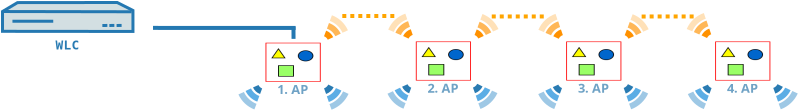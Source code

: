 <?xml version="1.0" encoding="UTF-8"?>
<dia:diagram xmlns:dia="http://www.lysator.liu.se/~alla/dia/">
  <dia:layer name="Hintergrund" visible="true" active="true">
    <dia:group>
      <dia:object type="Standard - Text" version="1" id="O0">
        <dia:attribute name="obj_pos">
          <dia:point val="-0.301,16.168"/>
        </dia:attribute>
        <dia:attribute name="obj_bb">
          <dia:rectangle val="-0.301,15.573;0.854,16.318"/>
        </dia:attribute>
        <dia:attribute name="text">
          <dia:composite type="text">
            <dia:attribute name="string">
              <dia:string>#WLC#</dia:string>
            </dia:attribute>
            <dia:attribute name="font">
              <dia:font family="monospace" style="80" name="Courier-Bold"/>
            </dia:attribute>
            <dia:attribute name="height">
              <dia:real val="0.8"/>
            </dia:attribute>
            <dia:attribute name="pos">
              <dia:point val="-0.301,16.168"/>
            </dia:attribute>
            <dia:attribute name="color">
              <dia:color val="#297bb2"/>
            </dia:attribute>
            <dia:attribute name="alignment">
              <dia:enum val="0"/>
            </dia:attribute>
          </dia:composite>
        </dia:attribute>
        <dia:attribute name="valign">
          <dia:enum val="3"/>
        </dia:attribute>
      </dia:object>
      <dia:group>
        <dia:object type="Standard - Polygon" version="0" id="O1">
          <dia:attribute name="obj_pos">
            <dia:point val="-2.2,13.823"/>
          </dia:attribute>
          <dia:attribute name="obj_bb">
            <dia:rectangle val="-3.026,13.743;3.647,15.34"/>
          </dia:attribute>
          <dia:attribute name="poly_points">
            <dia:point val="-2.2,13.823"/>
            <dia:point val="2.784,13.818"/>
            <dia:point val="3.571,14.216"/>
            <dia:point val="3.572,15.265"/>
            <dia:point val="-2.951,15.259"/>
            <dia:point val="-2.951,14.269"/>
          </dia:attribute>
          <dia:attribute name="line_color">
            <dia:color val="#2478b1"/>
          </dia:attribute>
          <dia:attribute name="line_width">
            <dia:real val="0.15"/>
          </dia:attribute>
          <dia:attribute name="inner_color">
            <dia:color val="#d3dfe2"/>
          </dia:attribute>
          <dia:attribute name="show_background">
            <dia:boolean val="true"/>
          </dia:attribute>
        </dia:object>
        <dia:object type="Standard - Line" version="0" id="O2">
          <dia:attribute name="obj_pos">
            <dia:point val="-2.951,14.269"/>
          </dia:attribute>
          <dia:attribute name="obj_bb">
            <dia:rectangle val="-3.026,14.194;3.581,14.357"/>
          </dia:attribute>
          <dia:attribute name="conn_endpoints">
            <dia:point val="-2.951,14.269"/>
            <dia:point val="3.506,14.281"/>
          </dia:attribute>
          <dia:attribute name="numcp">
            <dia:int val="1"/>
          </dia:attribute>
          <dia:attribute name="line_color">
            <dia:color val="#2478b1"/>
          </dia:attribute>
          <dia:attribute name="line_width">
            <dia:real val="0.15"/>
          </dia:attribute>
          <dia:connections>
            <dia:connection handle="0" to="O1" connection="10"/>
          </dia:connections>
        </dia:object>
        <dia:object type="Standard - Line" version="0" id="O3">
          <dia:attribute name="obj_pos">
            <dia:point val="-2.454,14.754"/>
          </dia:attribute>
          <dia:attribute name="obj_bb">
            <dia:rectangle val="-2.529,14.679;-0.339,14.83"/>
          </dia:attribute>
          <dia:attribute name="conn_endpoints">
            <dia:point val="-2.454,14.754"/>
            <dia:point val="-0.414,14.755"/>
          </dia:attribute>
          <dia:attribute name="numcp">
            <dia:int val="1"/>
          </dia:attribute>
          <dia:attribute name="line_color">
            <dia:color val="#2478b1"/>
          </dia:attribute>
          <dia:attribute name="line_width">
            <dia:real val="0.15"/>
          </dia:attribute>
        </dia:object>
        <dia:object type="Standard - Line" version="0" id="O4">
          <dia:attribute name="obj_pos">
            <dia:point val="2.042,14.967"/>
          </dia:attribute>
          <dia:attribute name="obj_bb">
            <dia:rectangle val="1.966,14.89;2.368,15.043"/>
          </dia:attribute>
          <dia:attribute name="conn_endpoints">
            <dia:point val="2.042,14.967"/>
            <dia:point val="2.292,14.966"/>
          </dia:attribute>
          <dia:attribute name="numcp">
            <dia:int val="1"/>
          </dia:attribute>
          <dia:attribute name="line_color">
            <dia:color val="#2478b1"/>
          </dia:attribute>
          <dia:attribute name="line_width">
            <dia:real val="0.15"/>
          </dia:attribute>
        </dia:object>
        <dia:object type="Standard - Line" version="0" id="O5">
          <dia:attribute name="obj_pos">
            <dia:point val="2.391,14.967"/>
          </dia:attribute>
          <dia:attribute name="obj_bb">
            <dia:rectangle val="2.315,14.89;2.716,15.043"/>
          </dia:attribute>
          <dia:attribute name="conn_endpoints">
            <dia:point val="2.391,14.967"/>
            <dia:point val="2.641,14.965"/>
          </dia:attribute>
          <dia:attribute name="numcp">
            <dia:int val="1"/>
          </dia:attribute>
          <dia:attribute name="line_color">
            <dia:color val="#2478b1"/>
          </dia:attribute>
          <dia:attribute name="line_width">
            <dia:real val="0.15"/>
          </dia:attribute>
        </dia:object>
        <dia:object type="Standard - Line" version="0" id="O6">
          <dia:attribute name="obj_pos">
            <dia:point val="2.753,14.967"/>
          </dia:attribute>
          <dia:attribute name="obj_bb">
            <dia:rectangle val="2.678,14.89;3.079,15.043"/>
          </dia:attribute>
          <dia:attribute name="conn_endpoints">
            <dia:point val="2.753,14.967"/>
            <dia:point val="3.004,14.965"/>
          </dia:attribute>
          <dia:attribute name="numcp">
            <dia:int val="1"/>
          </dia:attribute>
          <dia:attribute name="line_color">
            <dia:color val="#2478b1"/>
          </dia:attribute>
          <dia:attribute name="line_width">
            <dia:real val="0.15"/>
          </dia:attribute>
        </dia:object>
      </dia:group>
    </dia:group>
    <dia:object type="Standard - Line" version="0" id="O7">
      <dia:attribute name="obj_pos">
        <dia:point val="4.574,15.088"/>
      </dia:attribute>
      <dia:attribute name="obj_bb">
        <dia:rectangle val="4.474,14.988;11.803,15.19"/>
      </dia:attribute>
      <dia:attribute name="conn_endpoints">
        <dia:point val="4.574,15.088"/>
        <dia:point val="11.703,15.09"/>
      </dia:attribute>
      <dia:attribute name="numcp">
        <dia:int val="1"/>
      </dia:attribute>
      <dia:attribute name="line_color">
        <dia:color val="#2478b1"/>
      </dia:attribute>
      <dia:attribute name="line_width">
        <dia:real val="0.2"/>
      </dia:attribute>
    </dia:object>
    <dia:object type="Standard - Line" version="0" id="O8">
      <dia:attribute name="obj_pos">
        <dia:point val="11.601,15.636"/>
      </dia:attribute>
      <dia:attribute name="obj_bb">
        <dia:rectangle val="11.496,14.922;11.701,15.737"/>
      </dia:attribute>
      <dia:attribute name="conn_endpoints">
        <dia:point val="11.601,15.636"/>
        <dia:point val="11.597,15.022"/>
      </dia:attribute>
      <dia:attribute name="numcp">
        <dia:int val="1"/>
      </dia:attribute>
      <dia:attribute name="line_color">
        <dia:color val="#2478b1"/>
      </dia:attribute>
      <dia:attribute name="line_width">
        <dia:real val="0.2"/>
      </dia:attribute>
    </dia:object>
    <dia:group>
      <dia:object type="Standard - Arc" version="0" id="O9">
        <dia:attribute name="obj_pos">
          <dia:point val="9.98,18.255"/>
        </dia:attribute>
        <dia:attribute name="obj_bb">
          <dia:rectangle val="9.499,17.792;10.192,18.467"/>
        </dia:attribute>
        <dia:attribute name="conn_endpoints">
          <dia:point val="9.98,18.255"/>
          <dia:point val="9.711,18.004"/>
        </dia:attribute>
        <dia:attribute name="arc_color">
          <dia:color val="#297bb2"/>
        </dia:attribute>
        <dia:attribute name="curve_distance">
          <dia:real val="-0.037"/>
        </dia:attribute>
        <dia:attribute name="line_width">
          <dia:real val="0.3"/>
        </dia:attribute>
      </dia:object>
      <dia:object type="Standard - Arc" version="0" id="O10">
        <dia:attribute name="obj_pos">
          <dia:point val="9.839,18.633"/>
        </dia:attribute>
        <dia:attribute name="obj_bb">
          <dia:rectangle val="9.126,17.966;10.051,18.845"/>
        </dia:attribute>
        <dia:attribute name="conn_endpoints">
          <dia:point val="9.839,18.633"/>
          <dia:point val="9.338,18.178"/>
        </dia:attribute>
        <dia:attribute name="arc_color">
          <dia:color val="#5bade5"/>
        </dia:attribute>
        <dia:attribute name="curve_distance">
          <dia:real val="-0.067"/>
        </dia:attribute>
        <dia:attribute name="line_width">
          <dia:real val="0.3"/>
        </dia:attribute>
      </dia:object>
      <dia:object type="Standard - Arc" version="0" id="O11">
        <dia:attribute name="obj_pos">
          <dia:point val="9.697,19.025"/>
        </dia:attribute>
        <dia:attribute name="obj_bb">
          <dia:rectangle val="8.769,18.141;9.909,19.237"/>
        </dia:attribute>
        <dia:attribute name="conn_endpoints">
          <dia:point val="9.697,19.025"/>
          <dia:point val="8.981,18.353"/>
        </dia:attribute>
        <dia:attribute name="arc_color">
          <dia:color val="#9ec8e5"/>
        </dia:attribute>
        <dia:attribute name="curve_distance">
          <dia:real val="-0.096"/>
        </dia:attribute>
        <dia:attribute name="line_width">
          <dia:real val="0.3"/>
        </dia:attribute>
      </dia:object>
    </dia:group>
    <dia:object type="Standard - Image" version="0" id="O12">
      <dia:attribute name="obj_pos">
        <dia:point val="10.2,15.829"/>
      </dia:attribute>
      <dia:attribute name="obj_bb">
        <dia:rectangle val="10.15,15.779;13.01,17.832"/>
      </dia:attribute>
      <dia:attribute name="elem_corner">
        <dia:point val="10.2,15.829"/>
      </dia:attribute>
      <dia:attribute name="elem_width">
        <dia:real val="2.759"/>
      </dia:attribute>
      <dia:attribute name="elem_height">
        <dia:real val="1.953"/>
      </dia:attribute>
      <dia:attribute name="border_width">
        <dia:real val="0.1"/>
      </dia:attribute>
      <dia:attribute name="draw_border">
        <dia:boolean val="false"/>
      </dia:attribute>
      <dia:attribute name="keep_aspect">
        <dia:boolean val="true"/>
      </dia:attribute>
      <dia:attribute name="file">
        <dia:string>#ap.png#</dia:string>
      </dia:attribute>
    </dia:object>
    <dia:object type="Standard - Text" version="1" id="O13">
      <dia:attribute name="obj_pos">
        <dia:point val="11.56,18.39"/>
      </dia:attribute>
      <dia:attribute name="obj_bb">
        <dia:rectangle val="10.623,17.795;12.498,18.54"/>
      </dia:attribute>
      <dia:attribute name="text">
        <dia:composite type="text">
          <dia:attribute name="string">
            <dia:string>#1. AP#</dia:string>
          </dia:attribute>
          <dia:attribute name="font">
            <dia:font family="sans" style="80" name="Helvetica-Bold"/>
          </dia:attribute>
          <dia:attribute name="height">
            <dia:real val="0.8"/>
          </dia:attribute>
          <dia:attribute name="pos">
            <dia:point val="11.56,18.39"/>
          </dia:attribute>
          <dia:attribute name="color">
            <dia:color val="#6fa2c5"/>
          </dia:attribute>
          <dia:attribute name="alignment">
            <dia:enum val="1"/>
          </dia:attribute>
        </dia:composite>
      </dia:attribute>
      <dia:attribute name="valign">
        <dia:enum val="3"/>
      </dia:attribute>
    </dia:object>
    <dia:object type="Standard - Image" version="0" id="O14">
      <dia:attribute name="obj_pos">
        <dia:point val="17.715,15.767"/>
      </dia:attribute>
      <dia:attribute name="obj_bb">
        <dia:rectangle val="17.665,15.717;20.524,17.77"/>
      </dia:attribute>
      <dia:attribute name="elem_corner">
        <dia:point val="17.715,15.767"/>
      </dia:attribute>
      <dia:attribute name="elem_width">
        <dia:real val="2.759"/>
      </dia:attribute>
      <dia:attribute name="elem_height">
        <dia:real val="1.953"/>
      </dia:attribute>
      <dia:attribute name="border_width">
        <dia:real val="0.1"/>
      </dia:attribute>
      <dia:attribute name="draw_border">
        <dia:boolean val="false"/>
      </dia:attribute>
      <dia:attribute name="keep_aspect">
        <dia:boolean val="true"/>
      </dia:attribute>
      <dia:attribute name="file">
        <dia:string>#ap.png#</dia:string>
      </dia:attribute>
    </dia:object>
    <dia:object type="Standard - Text" version="1" id="O15">
      <dia:attribute name="obj_pos">
        <dia:point val="19.075,18.328"/>
      </dia:attribute>
      <dia:attribute name="obj_bb">
        <dia:rectangle val="18.137,17.733;20.012,18.478"/>
      </dia:attribute>
      <dia:attribute name="text">
        <dia:composite type="text">
          <dia:attribute name="string">
            <dia:string>#2. AP#</dia:string>
          </dia:attribute>
          <dia:attribute name="font">
            <dia:font family="sans" style="80" name="Helvetica-Bold"/>
          </dia:attribute>
          <dia:attribute name="height">
            <dia:real val="0.8"/>
          </dia:attribute>
          <dia:attribute name="pos">
            <dia:point val="19.075,18.328"/>
          </dia:attribute>
          <dia:attribute name="color">
            <dia:color val="#6fa2c5"/>
          </dia:attribute>
          <dia:attribute name="alignment">
            <dia:enum val="1"/>
          </dia:attribute>
        </dia:composite>
      </dia:attribute>
      <dia:attribute name="valign">
        <dia:enum val="3"/>
      </dia:attribute>
    </dia:object>
    <dia:object type="Standard - Image" version="0" id="O16">
      <dia:attribute name="obj_pos">
        <dia:point val="25.233,15.767"/>
      </dia:attribute>
      <dia:attribute name="obj_bb">
        <dia:rectangle val="25.183,15.717;28.043,17.769"/>
      </dia:attribute>
      <dia:attribute name="elem_corner">
        <dia:point val="25.233,15.767"/>
      </dia:attribute>
      <dia:attribute name="elem_width">
        <dia:real val="2.759"/>
      </dia:attribute>
      <dia:attribute name="elem_height">
        <dia:real val="1.953"/>
      </dia:attribute>
      <dia:attribute name="border_width">
        <dia:real val="0.1"/>
      </dia:attribute>
      <dia:attribute name="draw_border">
        <dia:boolean val="false"/>
      </dia:attribute>
      <dia:attribute name="keep_aspect">
        <dia:boolean val="true"/>
      </dia:attribute>
      <dia:attribute name="file">
        <dia:string>#ap.png#</dia:string>
      </dia:attribute>
    </dia:object>
    <dia:object type="Standard - Text" version="1" id="O17">
      <dia:attribute name="obj_pos">
        <dia:point val="26.593,18.328"/>
      </dia:attribute>
      <dia:attribute name="obj_bb">
        <dia:rectangle val="25.656,17.733;27.531,18.478"/>
      </dia:attribute>
      <dia:attribute name="text">
        <dia:composite type="text">
          <dia:attribute name="string">
            <dia:string>#3. AP#</dia:string>
          </dia:attribute>
          <dia:attribute name="font">
            <dia:font family="sans" style="80" name="Helvetica-Bold"/>
          </dia:attribute>
          <dia:attribute name="height">
            <dia:real val="0.8"/>
          </dia:attribute>
          <dia:attribute name="pos">
            <dia:point val="26.593,18.328"/>
          </dia:attribute>
          <dia:attribute name="color">
            <dia:color val="#6fa2c5"/>
          </dia:attribute>
          <dia:attribute name="alignment">
            <dia:enum val="1"/>
          </dia:attribute>
        </dia:composite>
      </dia:attribute>
      <dia:attribute name="valign">
        <dia:enum val="3"/>
      </dia:attribute>
    </dia:object>
    <dia:object type="Standard - Image" version="0" id="O18">
      <dia:attribute name="obj_pos">
        <dia:point val="32.683,15.767"/>
      </dia:attribute>
      <dia:attribute name="obj_bb">
        <dia:rectangle val="32.633,15.717;35.493,17.769"/>
      </dia:attribute>
      <dia:attribute name="elem_corner">
        <dia:point val="32.683,15.767"/>
      </dia:attribute>
      <dia:attribute name="elem_width">
        <dia:real val="2.759"/>
      </dia:attribute>
      <dia:attribute name="elem_height">
        <dia:real val="1.953"/>
      </dia:attribute>
      <dia:attribute name="border_width">
        <dia:real val="0.1"/>
      </dia:attribute>
      <dia:attribute name="draw_border">
        <dia:boolean val="false"/>
      </dia:attribute>
      <dia:attribute name="keep_aspect">
        <dia:boolean val="true"/>
      </dia:attribute>
      <dia:attribute name="file">
        <dia:string>#ap.png#</dia:string>
      </dia:attribute>
    </dia:object>
    <dia:object type="Standard - Text" version="1" id="O19">
      <dia:attribute name="obj_pos">
        <dia:point val="34.043,18.328"/>
      </dia:attribute>
      <dia:attribute name="obj_bb">
        <dia:rectangle val="33.106,17.733;34.981,18.478"/>
      </dia:attribute>
      <dia:attribute name="text">
        <dia:composite type="text">
          <dia:attribute name="string">
            <dia:string>#4. AP#</dia:string>
          </dia:attribute>
          <dia:attribute name="font">
            <dia:font family="sans" style="80" name="Helvetica-Bold"/>
          </dia:attribute>
          <dia:attribute name="height">
            <dia:real val="0.8"/>
          </dia:attribute>
          <dia:attribute name="pos">
            <dia:point val="34.043,18.328"/>
          </dia:attribute>
          <dia:attribute name="color">
            <dia:color val="#6fa2c5"/>
          </dia:attribute>
          <dia:attribute name="alignment">
            <dia:enum val="1"/>
          </dia:attribute>
        </dia:composite>
      </dia:attribute>
      <dia:attribute name="valign">
        <dia:enum val="3"/>
      </dia:attribute>
    </dia:object>
    <dia:group>
      <dia:object type="Standard - Arc" version="0" id="O20">
        <dia:attribute name="obj_pos">
          <dia:point val="13.448,15.616"/>
        </dia:attribute>
        <dia:attribute name="obj_bb">
          <dia:rectangle val="12.966,15.153;13.66,15.828"/>
        </dia:attribute>
        <dia:attribute name="conn_endpoints">
          <dia:point val="13.448,15.616"/>
          <dia:point val="13.178,15.365"/>
        </dia:attribute>
        <dia:attribute name="arc_color">
          <dia:color val="#ff9100"/>
        </dia:attribute>
        <dia:attribute name="curve_distance">
          <dia:real val="0.036"/>
        </dia:attribute>
        <dia:attribute name="line_width">
          <dia:real val="0.3"/>
        </dia:attribute>
      </dia:object>
      <dia:object type="Standard - Arc" version="0" id="O21">
        <dia:attribute name="obj_pos">
          <dia:point val="13.824,15.439"/>
        </dia:attribute>
        <dia:attribute name="obj_bb">
          <dia:rectangle val="13.11,14.773;14.036,15.651"/>
        </dia:attribute>
        <dia:attribute name="conn_endpoints">
          <dia:point val="13.824,15.439"/>
          <dia:point val="13.322,14.985"/>
        </dia:attribute>
        <dia:attribute name="arc_color">
          <dia:color val="#ffb757"/>
        </dia:attribute>
        <dia:attribute name="curve_distance">
          <dia:real val="0.067"/>
        </dia:attribute>
        <dia:attribute name="line_width">
          <dia:real val="0.3"/>
        </dia:attribute>
      </dia:object>
      <dia:object type="Standard - Arc" version="0" id="O22">
        <dia:attribute name="obj_pos">
          <dia:point val="14.184,15.269"/>
        </dia:attribute>
        <dia:attribute name="obj_bb">
          <dia:rectangle val="13.256,14.384;14.396,15.481"/>
        </dia:attribute>
        <dia:attribute name="conn_endpoints">
          <dia:point val="14.184,15.269"/>
          <dia:point val="13.468,14.596"/>
        </dia:attribute>
        <dia:attribute name="arc_color">
          <dia:color val="#ffe1b8"/>
        </dia:attribute>
        <dia:attribute name="curve_distance">
          <dia:real val="0.098"/>
        </dia:attribute>
        <dia:attribute name="line_width">
          <dia:real val="0.3"/>
        </dia:attribute>
      </dia:object>
    </dia:group>
    <dia:group>
      <dia:object type="Standard - Arc" version="0" id="O23">
        <dia:attribute name="obj_pos">
          <dia:point val="32.139,15.529"/>
        </dia:attribute>
        <dia:attribute name="obj_bb">
          <dia:rectangle val="31.928,15.054;32.647,15.741"/>
        </dia:attribute>
        <dia:attribute name="conn_endpoints">
          <dia:point val="32.139,15.529"/>
          <dia:point val="32.435,15.266"/>
        </dia:attribute>
        <dia:attribute name="arc_color">
          <dia:color val="#ff9100"/>
        </dia:attribute>
        <dia:attribute name="curve_distance">
          <dia:real val="-0.04"/>
        </dia:attribute>
        <dia:attribute name="line_width">
          <dia:real val="0.3"/>
        </dia:attribute>
      </dia:object>
      <dia:object type="Standard - Arc" version="0" id="O24">
        <dia:attribute name="obj_pos">
          <dia:point val="31.755,15.358"/>
        </dia:attribute>
        <dia:attribute name="obj_bb">
          <dia:rectangle val="31.543,14.653;32.509,15.57"/>
        </dia:attribute>
        <dia:attribute name="conn_endpoints">
          <dia:point val="31.755,15.358"/>
          <dia:point val="32.297,14.864"/>
        </dia:attribute>
        <dia:attribute name="arc_color">
          <dia:color val="#ffb757"/>
        </dia:attribute>
        <dia:attribute name="curve_distance">
          <dia:real val="-0.079"/>
        </dia:attribute>
        <dia:attribute name="line_width">
          <dia:real val="0.3"/>
        </dia:attribute>
      </dia:object>
      <dia:object type="Standard - Arc" version="0" id="O25">
        <dia:attribute name="obj_pos">
          <dia:point val="31.398,15.201"/>
        </dia:attribute>
        <dia:attribute name="obj_bb">
          <dia:rectangle val="31.186,14.276;32.376,15.413"/>
        </dia:attribute>
        <dia:attribute name="conn_endpoints">
          <dia:point val="31.398,15.201"/>
          <dia:point val="32.164,14.488"/>
        </dia:attribute>
        <dia:attribute name="arc_color">
          <dia:color val="#ffe1b8"/>
        </dia:attribute>
        <dia:attribute name="curve_distance">
          <dia:real val="-0.112"/>
        </dia:attribute>
        <dia:attribute name="line_width">
          <dia:real val="0.3"/>
        </dia:attribute>
      </dia:object>
    </dia:group>
    <dia:group>
      <dia:object type="Standard - Arc" version="0" id="O26">
        <dia:attribute name="obj_pos">
          <dia:point val="13.177,18.251"/>
        </dia:attribute>
        <dia:attribute name="obj_bb">
          <dia:rectangle val="12.966,17.776;13.685,18.463"/>
        </dia:attribute>
        <dia:attribute name="conn_endpoints">
          <dia:point val="13.177,18.251"/>
          <dia:point val="13.473,17.988"/>
        </dia:attribute>
        <dia:attribute name="arc_color">
          <dia:color val="#297bb2"/>
        </dia:attribute>
        <dia:attribute name="curve_distance">
          <dia:real val="0.038"/>
        </dia:attribute>
        <dia:attribute name="line_width">
          <dia:real val="0.3"/>
        </dia:attribute>
      </dia:object>
      <dia:object type="Standard - Arc" version="0" id="O27">
        <dia:attribute name="obj_pos">
          <dia:point val="13.315,18.651"/>
        </dia:attribute>
        <dia:attribute name="obj_bb">
          <dia:rectangle val="13.103,17.946;14.069,18.863"/>
        </dia:attribute>
        <dia:attribute name="conn_endpoints">
          <dia:point val="13.315,18.651"/>
          <dia:point val="13.857,18.158"/>
        </dia:attribute>
        <dia:attribute name="arc_color">
          <dia:color val="#5bade5"/>
        </dia:attribute>
        <dia:attribute name="curve_distance">
          <dia:real val="0.075"/>
        </dia:attribute>
        <dia:attribute name="line_width">
          <dia:real val="0.3"/>
        </dia:attribute>
      </dia:object>
      <dia:object type="Standard - Arc" version="0" id="O28">
        <dia:attribute name="obj_pos">
          <dia:point val="13.449,19.038"/>
        </dia:attribute>
        <dia:attribute name="obj_bb">
          <dia:rectangle val="13.237,18.112;14.427,19.25"/>
        </dia:attribute>
        <dia:attribute name="conn_endpoints">
          <dia:point val="13.449,19.038"/>
          <dia:point val="14.215,18.324"/>
        </dia:attribute>
        <dia:attribute name="arc_color">
          <dia:color val="#9ec8e5"/>
        </dia:attribute>
        <dia:attribute name="curve_distance">
          <dia:real val="0.104"/>
        </dia:attribute>
        <dia:attribute name="line_width">
          <dia:real val="0.3"/>
        </dia:attribute>
      </dia:object>
    </dia:group>
    <dia:group>
      <dia:group>
        <dia:object type="Standard - Arc" version="0" id="O29">
          <dia:attribute name="obj_pos">
            <dia:point val="20.622,18.213"/>
          </dia:attribute>
          <dia:attribute name="obj_bb">
            <dia:rectangle val="20.41,17.738;21.129,18.424"/>
          </dia:attribute>
          <dia:attribute name="conn_endpoints">
            <dia:point val="20.622,18.213"/>
            <dia:point val="20.918,17.949"/>
          </dia:attribute>
          <dia:attribute name="arc_color">
            <dia:color val="#297bb2"/>
          </dia:attribute>
          <dia:attribute name="curve_distance">
            <dia:real val="0.038"/>
          </dia:attribute>
          <dia:attribute name="line_width">
            <dia:real val="0.3"/>
          </dia:attribute>
        </dia:object>
        <dia:object type="Standard - Arc" version="0" id="O30">
          <dia:attribute name="obj_pos">
            <dia:point val="20.76,18.613"/>
          </dia:attribute>
          <dia:attribute name="obj_bb">
            <dia:rectangle val="20.548,17.908;21.514,18.825"/>
          </dia:attribute>
          <dia:attribute name="conn_endpoints">
            <dia:point val="20.76,18.613"/>
            <dia:point val="21.302,18.12"/>
          </dia:attribute>
          <dia:attribute name="arc_color">
            <dia:color val="#5bade5"/>
          </dia:attribute>
          <dia:attribute name="curve_distance">
            <dia:real val="0.075"/>
          </dia:attribute>
          <dia:attribute name="line_width">
            <dia:real val="0.3"/>
          </dia:attribute>
        </dia:object>
        <dia:object type="Standard - Arc" version="0" id="O31">
          <dia:attribute name="obj_pos">
            <dia:point val="20.893,18.999"/>
          </dia:attribute>
          <dia:attribute name="obj_bb">
            <dia:rectangle val="20.681,18.074;21.871,19.211"/>
          </dia:attribute>
          <dia:attribute name="conn_endpoints">
            <dia:point val="20.893,18.999"/>
            <dia:point val="21.659,18.286"/>
          </dia:attribute>
          <dia:attribute name="arc_color">
            <dia:color val="#9ec8e5"/>
          </dia:attribute>
          <dia:attribute name="curve_distance">
            <dia:real val="0.104"/>
          </dia:attribute>
          <dia:attribute name="line_width">
            <dia:real val="0.3"/>
          </dia:attribute>
        </dia:object>
      </dia:group>
      <dia:group>
        <dia:object type="Standard - Arc" version="0" id="O32">
          <dia:attribute name="obj_pos">
            <dia:point val="17.434,18.218"/>
          </dia:attribute>
          <dia:attribute name="obj_bb">
            <dia:rectangle val="16.953,17.755;17.646,18.43"/>
          </dia:attribute>
          <dia:attribute name="conn_endpoints">
            <dia:point val="17.434,18.218"/>
            <dia:point val="17.165,17.967"/>
          </dia:attribute>
          <dia:attribute name="arc_color">
            <dia:color val="#297bb2"/>
          </dia:attribute>
          <dia:attribute name="curve_distance">
            <dia:real val="-0.037"/>
          </dia:attribute>
          <dia:attribute name="line_width">
            <dia:real val="0.3"/>
          </dia:attribute>
        </dia:object>
        <dia:object type="Standard - Arc" version="0" id="O33">
          <dia:attribute name="obj_pos">
            <dia:point val="17.293,18.596"/>
          </dia:attribute>
          <dia:attribute name="obj_bb">
            <dia:rectangle val="16.58,17.929;17.505,18.808"/>
          </dia:attribute>
          <dia:attribute name="conn_endpoints">
            <dia:point val="17.293,18.596"/>
            <dia:point val="16.792,18.141"/>
          </dia:attribute>
          <dia:attribute name="arc_color">
            <dia:color val="#5bade5"/>
          </dia:attribute>
          <dia:attribute name="curve_distance">
            <dia:real val="-0.067"/>
          </dia:attribute>
          <dia:attribute name="line_width">
            <dia:real val="0.3"/>
          </dia:attribute>
        </dia:object>
        <dia:object type="Standard - Arc" version="0" id="O34">
          <dia:attribute name="obj_pos">
            <dia:point val="17.151,18.988"/>
          </dia:attribute>
          <dia:attribute name="obj_bb">
            <dia:rectangle val="16.223,18.103;17.363,19.2"/>
          </dia:attribute>
          <dia:attribute name="conn_endpoints">
            <dia:point val="17.151,18.988"/>
            <dia:point val="16.435,18.316"/>
          </dia:attribute>
          <dia:attribute name="arc_color">
            <dia:color val="#9ec8e5"/>
          </dia:attribute>
          <dia:attribute name="curve_distance">
            <dia:real val="-0.096"/>
          </dia:attribute>
          <dia:attribute name="line_width">
            <dia:real val="0.3"/>
          </dia:attribute>
        </dia:object>
      </dia:group>
    </dia:group>
    <dia:group>
      <dia:group>
        <dia:object type="Standard - Arc" version="0" id="O35">
          <dia:attribute name="obj_pos">
            <dia:point val="28.159,18.232"/>
          </dia:attribute>
          <dia:attribute name="obj_bb">
            <dia:rectangle val="27.947,17.757;28.666,18.444"/>
          </dia:attribute>
          <dia:attribute name="conn_endpoints">
            <dia:point val="28.159,18.232"/>
            <dia:point val="28.455,17.968"/>
          </dia:attribute>
          <dia:attribute name="arc_color">
            <dia:color val="#297bb2"/>
          </dia:attribute>
          <dia:attribute name="curve_distance">
            <dia:real val="0.038"/>
          </dia:attribute>
          <dia:attribute name="line_width">
            <dia:real val="0.3"/>
          </dia:attribute>
        </dia:object>
        <dia:object type="Standard - Arc" version="0" id="O36">
          <dia:attribute name="obj_pos">
            <dia:point val="28.297,18.632"/>
          </dia:attribute>
          <dia:attribute name="obj_bb">
            <dia:rectangle val="28.085,17.927;29.051,18.844"/>
          </dia:attribute>
          <dia:attribute name="conn_endpoints">
            <dia:point val="28.297,18.632"/>
            <dia:point val="28.839,18.139"/>
          </dia:attribute>
          <dia:attribute name="arc_color">
            <dia:color val="#5bade5"/>
          </dia:attribute>
          <dia:attribute name="curve_distance">
            <dia:real val="0.075"/>
          </dia:attribute>
          <dia:attribute name="line_width">
            <dia:real val="0.3"/>
          </dia:attribute>
        </dia:object>
        <dia:object type="Standard - Arc" version="0" id="O37">
          <dia:attribute name="obj_pos">
            <dia:point val="28.43,19.018"/>
          </dia:attribute>
          <dia:attribute name="obj_bb">
            <dia:rectangle val="28.218,18.093;29.408,19.23"/>
          </dia:attribute>
          <dia:attribute name="conn_endpoints">
            <dia:point val="28.43,19.018"/>
            <dia:point val="29.196,18.305"/>
          </dia:attribute>
          <dia:attribute name="arc_color">
            <dia:color val="#9ec8e5"/>
          </dia:attribute>
          <dia:attribute name="curve_distance">
            <dia:real val="0.104"/>
          </dia:attribute>
          <dia:attribute name="line_width">
            <dia:real val="0.3"/>
          </dia:attribute>
        </dia:object>
      </dia:group>
      <dia:group>
        <dia:object type="Standard - Arc" version="0" id="O38">
          <dia:attribute name="obj_pos">
            <dia:point val="24.972,18.237"/>
          </dia:attribute>
          <dia:attribute name="obj_bb">
            <dia:rectangle val="24.49,17.774;25.184,18.449"/>
          </dia:attribute>
          <dia:attribute name="conn_endpoints">
            <dia:point val="24.972,18.237"/>
            <dia:point val="24.702,17.986"/>
          </dia:attribute>
          <dia:attribute name="arc_color">
            <dia:color val="#297bb2"/>
          </dia:attribute>
          <dia:attribute name="curve_distance">
            <dia:real val="-0.037"/>
          </dia:attribute>
          <dia:attribute name="line_width">
            <dia:real val="0.3"/>
          </dia:attribute>
        </dia:object>
        <dia:object type="Standard - Arc" version="0" id="O39">
          <dia:attribute name="obj_pos">
            <dia:point val="24.831,18.615"/>
          </dia:attribute>
          <dia:attribute name="obj_bb">
            <dia:rectangle val="24.117,17.948;25.042,18.827"/>
          </dia:attribute>
          <dia:attribute name="conn_endpoints">
            <dia:point val="24.831,18.615"/>
            <dia:point val="24.329,18.16"/>
          </dia:attribute>
          <dia:attribute name="arc_color">
            <dia:color val="#5bade5"/>
          </dia:attribute>
          <dia:attribute name="curve_distance">
            <dia:real val="-0.067"/>
          </dia:attribute>
          <dia:attribute name="line_width">
            <dia:real val="0.3"/>
          </dia:attribute>
        </dia:object>
        <dia:object type="Standard - Arc" version="0" id="O40">
          <dia:attribute name="obj_pos">
            <dia:point val="24.688,19.007"/>
          </dia:attribute>
          <dia:attribute name="obj_bb">
            <dia:rectangle val="23.76,18.123;24.9,19.22"/>
          </dia:attribute>
          <dia:attribute name="conn_endpoints">
            <dia:point val="24.688,19.007"/>
            <dia:point val="23.973,18.335"/>
          </dia:attribute>
          <dia:attribute name="arc_color">
            <dia:color val="#9ec8e5"/>
          </dia:attribute>
          <dia:attribute name="curve_distance">
            <dia:real val="-0.096"/>
          </dia:attribute>
          <dia:attribute name="line_width">
            <dia:real val="0.3"/>
          </dia:attribute>
        </dia:object>
      </dia:group>
    </dia:group>
    <dia:group>
      <dia:group>
        <dia:object type="Standard - Arc" version="0" id="O41">
          <dia:attribute name="obj_pos">
            <dia:point val="35.638,18.232"/>
          </dia:attribute>
          <dia:attribute name="obj_bb">
            <dia:rectangle val="35.426,17.757;36.146,18.444"/>
          </dia:attribute>
          <dia:attribute name="conn_endpoints">
            <dia:point val="35.638,18.232"/>
            <dia:point val="35.934,17.968"/>
          </dia:attribute>
          <dia:attribute name="arc_color">
            <dia:color val="#297bb2"/>
          </dia:attribute>
          <dia:attribute name="curve_distance">
            <dia:real val="0.038"/>
          </dia:attribute>
          <dia:attribute name="line_width">
            <dia:real val="0.3"/>
          </dia:attribute>
        </dia:object>
        <dia:object type="Standard - Arc" version="0" id="O42">
          <dia:attribute name="obj_pos">
            <dia:point val="35.776,18.632"/>
          </dia:attribute>
          <dia:attribute name="obj_bb">
            <dia:rectangle val="35.564,17.927;36.53,18.844"/>
          </dia:attribute>
          <dia:attribute name="conn_endpoints">
            <dia:point val="35.776,18.632"/>
            <dia:point val="36.318,18.139"/>
          </dia:attribute>
          <dia:attribute name="arc_color">
            <dia:color val="#5bade5"/>
          </dia:attribute>
          <dia:attribute name="curve_distance">
            <dia:real val="0.075"/>
          </dia:attribute>
          <dia:attribute name="line_width">
            <dia:real val="0.3"/>
          </dia:attribute>
        </dia:object>
        <dia:object type="Standard - Arc" version="0" id="O43">
          <dia:attribute name="obj_pos">
            <dia:point val="35.91,19.018"/>
          </dia:attribute>
          <dia:attribute name="obj_bb">
            <dia:rectangle val="35.698,18.093;36.888,19.23"/>
          </dia:attribute>
          <dia:attribute name="conn_endpoints">
            <dia:point val="35.91,19.018"/>
            <dia:point val="36.676,18.305"/>
          </dia:attribute>
          <dia:attribute name="arc_color">
            <dia:color val="#9ec8e5"/>
          </dia:attribute>
          <dia:attribute name="curve_distance">
            <dia:real val="0.104"/>
          </dia:attribute>
          <dia:attribute name="line_width">
            <dia:real val="0.3"/>
          </dia:attribute>
        </dia:object>
      </dia:group>
      <dia:group>
        <dia:object type="Standard - Arc" version="0" id="O44">
          <dia:attribute name="obj_pos">
            <dia:point val="32.451,18.237"/>
          </dia:attribute>
          <dia:attribute name="obj_bb">
            <dia:rectangle val="31.969,17.774;32.663,18.449"/>
          </dia:attribute>
          <dia:attribute name="conn_endpoints">
            <dia:point val="32.451,18.237"/>
            <dia:point val="32.181,17.986"/>
          </dia:attribute>
          <dia:attribute name="arc_color">
            <dia:color val="#297bb2"/>
          </dia:attribute>
          <dia:attribute name="curve_distance">
            <dia:real val="-0.037"/>
          </dia:attribute>
          <dia:attribute name="line_width">
            <dia:real val="0.3"/>
          </dia:attribute>
        </dia:object>
        <dia:object type="Standard - Arc" version="0" id="O45">
          <dia:attribute name="obj_pos">
            <dia:point val="32.31,18.615"/>
          </dia:attribute>
          <dia:attribute name="obj_bb">
            <dia:rectangle val="31.596,17.948;32.522,18.827"/>
          </dia:attribute>
          <dia:attribute name="conn_endpoints">
            <dia:point val="32.31,18.615"/>
            <dia:point val="31.808,18.16"/>
          </dia:attribute>
          <dia:attribute name="arc_color">
            <dia:color val="#5bade5"/>
          </dia:attribute>
          <dia:attribute name="curve_distance">
            <dia:real val="-0.067"/>
          </dia:attribute>
          <dia:attribute name="line_width">
            <dia:real val="0.3"/>
          </dia:attribute>
        </dia:object>
        <dia:object type="Standard - Arc" version="0" id="O46">
          <dia:attribute name="obj_pos">
            <dia:point val="32.168,19.007"/>
          </dia:attribute>
          <dia:attribute name="obj_bb">
            <dia:rectangle val="31.24,18.123;32.38,19.22"/>
          </dia:attribute>
          <dia:attribute name="conn_endpoints">
            <dia:point val="32.168,19.007"/>
            <dia:point val="31.452,18.335"/>
          </dia:attribute>
          <dia:attribute name="arc_color">
            <dia:color val="#9ec8e5"/>
          </dia:attribute>
          <dia:attribute name="curve_distance">
            <dia:real val="-0.096"/>
          </dia:attribute>
          <dia:attribute name="line_width">
            <dia:real val="0.3"/>
          </dia:attribute>
        </dia:object>
      </dia:group>
    </dia:group>
    <dia:group>
      <dia:group>
        <dia:object type="Standard - Arc" version="0" id="O47">
          <dia:attribute name="obj_pos">
            <dia:point val="24.724,15.569"/>
          </dia:attribute>
          <dia:attribute name="obj_bb">
            <dia:rectangle val="24.512,15.094;25.231,15.781"/>
          </dia:attribute>
          <dia:attribute name="conn_endpoints">
            <dia:point val="24.724,15.569"/>
            <dia:point val="25.019,15.306"/>
          </dia:attribute>
          <dia:attribute name="arc_color">
            <dia:color val="#ff9100"/>
          </dia:attribute>
          <dia:attribute name="curve_distance">
            <dia:real val="-0.04"/>
          </dia:attribute>
          <dia:attribute name="line_width">
            <dia:real val="0.3"/>
          </dia:attribute>
        </dia:object>
        <dia:object type="Standard - Arc" version="0" id="O48">
          <dia:attribute name="obj_pos">
            <dia:point val="24.339,15.398"/>
          </dia:attribute>
          <dia:attribute name="obj_bb">
            <dia:rectangle val="24.127,14.693;25.093,15.61"/>
          </dia:attribute>
          <dia:attribute name="conn_endpoints">
            <dia:point val="24.339,15.398"/>
            <dia:point val="24.882,14.905"/>
          </dia:attribute>
          <dia:attribute name="arc_color">
            <dia:color val="#ffb757"/>
          </dia:attribute>
          <dia:attribute name="curve_distance">
            <dia:real val="-0.079"/>
          </dia:attribute>
          <dia:attribute name="line_width">
            <dia:real val="0.3"/>
          </dia:attribute>
        </dia:object>
        <dia:object type="Standard - Arc" version="0" id="O49">
          <dia:attribute name="obj_pos">
            <dia:point val="23.982,15.241"/>
          </dia:attribute>
          <dia:attribute name="obj_bb">
            <dia:rectangle val="23.77,14.316;24.96,15.453"/>
          </dia:attribute>
          <dia:attribute name="conn_endpoints">
            <dia:point val="23.982,15.241"/>
            <dia:point val="24.748,14.528"/>
          </dia:attribute>
          <dia:attribute name="arc_color">
            <dia:color val="#ffe1b8"/>
          </dia:attribute>
          <dia:attribute name="curve_distance">
            <dia:real val="-0.112"/>
          </dia:attribute>
          <dia:attribute name="line_width">
            <dia:real val="0.3"/>
          </dia:attribute>
        </dia:object>
      </dia:group>
      <dia:group>
        <dia:object type="Standard - Arc" version="0" id="O50">
          <dia:attribute name="obj_pos">
            <dia:point val="28.483,15.565"/>
          </dia:attribute>
          <dia:attribute name="obj_bb">
            <dia:rectangle val="28.001,15.102;28.695,15.777"/>
          </dia:attribute>
          <dia:attribute name="conn_endpoints">
            <dia:point val="28.483,15.565"/>
            <dia:point val="28.213,15.314"/>
          </dia:attribute>
          <dia:attribute name="arc_color">
            <dia:color val="#ff9100"/>
          </dia:attribute>
          <dia:attribute name="curve_distance">
            <dia:real val="0.036"/>
          </dia:attribute>
          <dia:attribute name="line_width">
            <dia:real val="0.3"/>
          </dia:attribute>
        </dia:object>
        <dia:object type="Standard - Arc" version="0" id="O51">
          <dia:attribute name="obj_pos">
            <dia:point val="28.859,15.388"/>
          </dia:attribute>
          <dia:attribute name="obj_bb">
            <dia:rectangle val="28.146,14.722;29.071,15.6"/>
          </dia:attribute>
          <dia:attribute name="conn_endpoints">
            <dia:point val="28.859,15.388"/>
            <dia:point val="28.358,14.933"/>
          </dia:attribute>
          <dia:attribute name="arc_color">
            <dia:color val="#ffb757"/>
          </dia:attribute>
          <dia:attribute name="curve_distance">
            <dia:real val="0.067"/>
          </dia:attribute>
          <dia:attribute name="line_width">
            <dia:real val="0.3"/>
          </dia:attribute>
        </dia:object>
        <dia:object type="Standard - Arc" version="0" id="O52">
          <dia:attribute name="obj_pos">
            <dia:point val="29.219,15.217"/>
          </dia:attribute>
          <dia:attribute name="obj_bb">
            <dia:rectangle val="28.291,14.333;29.431,15.43"/>
          </dia:attribute>
          <dia:attribute name="conn_endpoints">
            <dia:point val="29.219,15.217"/>
            <dia:point val="28.503,14.545"/>
          </dia:attribute>
          <dia:attribute name="arc_color">
            <dia:color val="#ffe1b8"/>
          </dia:attribute>
          <dia:attribute name="curve_distance">
            <dia:real val="0.098"/>
          </dia:attribute>
          <dia:attribute name="line_width">
            <dia:real val="0.3"/>
          </dia:attribute>
        </dia:object>
      </dia:group>
    </dia:group>
    <dia:group>
      <dia:group>
        <dia:object type="Standard - Arc" version="0" id="O53">
          <dia:attribute name="obj_pos">
            <dia:point val="17.215,15.559"/>
          </dia:attribute>
          <dia:attribute name="obj_bb">
            <dia:rectangle val="17.003,15.084;17.723,15.771"/>
          </dia:attribute>
          <dia:attribute name="conn_endpoints">
            <dia:point val="17.215,15.559"/>
            <dia:point val="17.511,15.296"/>
          </dia:attribute>
          <dia:attribute name="arc_color">
            <dia:color val="#ff9100"/>
          </dia:attribute>
          <dia:attribute name="curve_distance">
            <dia:real val="-0.04"/>
          </dia:attribute>
          <dia:attribute name="line_width">
            <dia:real val="0.3"/>
          </dia:attribute>
        </dia:object>
        <dia:object type="Standard - Arc" version="0" id="O54">
          <dia:attribute name="obj_pos">
            <dia:point val="16.831,15.388"/>
          </dia:attribute>
          <dia:attribute name="obj_bb">
            <dia:rectangle val="16.619,14.683;17.585,15.6"/>
          </dia:attribute>
          <dia:attribute name="conn_endpoints">
            <dia:point val="16.831,15.388"/>
            <dia:point val="17.373,14.895"/>
          </dia:attribute>
          <dia:attribute name="arc_color">
            <dia:color val="#ffb757"/>
          </dia:attribute>
          <dia:attribute name="curve_distance">
            <dia:real val="-0.079"/>
          </dia:attribute>
          <dia:attribute name="line_width">
            <dia:real val="0.3"/>
          </dia:attribute>
        </dia:object>
        <dia:object type="Standard - Arc" version="0" id="O55">
          <dia:attribute name="obj_pos">
            <dia:point val="16.473,15.231"/>
          </dia:attribute>
          <dia:attribute name="obj_bb">
            <dia:rectangle val="16.261,14.306;17.451,15.443"/>
          </dia:attribute>
          <dia:attribute name="conn_endpoints">
            <dia:point val="16.473,15.231"/>
            <dia:point val="17.239,14.518"/>
          </dia:attribute>
          <dia:attribute name="arc_color">
            <dia:color val="#ffe1b8"/>
          </dia:attribute>
          <dia:attribute name="curve_distance">
            <dia:real val="-0.112"/>
          </dia:attribute>
          <dia:attribute name="line_width">
            <dia:real val="0.3"/>
          </dia:attribute>
        </dia:object>
      </dia:group>
      <dia:group>
        <dia:object type="Standard - Arc" version="0" id="O56">
          <dia:attribute name="obj_pos">
            <dia:point val="20.974,15.555"/>
          </dia:attribute>
          <dia:attribute name="obj_bb">
            <dia:rectangle val="20.493,15.092;21.186,15.767"/>
          </dia:attribute>
          <dia:attribute name="conn_endpoints">
            <dia:point val="20.974,15.555"/>
            <dia:point val="20.705,15.304"/>
          </dia:attribute>
          <dia:attribute name="arc_color">
            <dia:color val="#ff9100"/>
          </dia:attribute>
          <dia:attribute name="curve_distance">
            <dia:real val="0.036"/>
          </dia:attribute>
          <dia:attribute name="line_width">
            <dia:real val="0.3"/>
          </dia:attribute>
        </dia:object>
        <dia:object type="Standard - Arc" version="0" id="O57">
          <dia:attribute name="obj_pos">
            <dia:point val="21.351,15.378"/>
          </dia:attribute>
          <dia:attribute name="obj_bb">
            <dia:rectangle val="20.637,14.711;21.562,15.59"/>
          </dia:attribute>
          <dia:attribute name="conn_endpoints">
            <dia:point val="21.351,15.378"/>
            <dia:point val="20.849,14.923"/>
          </dia:attribute>
          <dia:attribute name="arc_color">
            <dia:color val="#ffb757"/>
          </dia:attribute>
          <dia:attribute name="curve_distance">
            <dia:real val="0.067"/>
          </dia:attribute>
          <dia:attribute name="line_width">
            <dia:real val="0.3"/>
          </dia:attribute>
        </dia:object>
        <dia:object type="Standard - Arc" version="0" id="O58">
          <dia:attribute name="obj_pos">
            <dia:point val="21.71,15.207"/>
          </dia:attribute>
          <dia:attribute name="obj_bb">
            <dia:rectangle val="20.782,14.323;21.922,15.419"/>
          </dia:attribute>
          <dia:attribute name="conn_endpoints">
            <dia:point val="21.71,15.207"/>
            <dia:point val="20.994,14.535"/>
          </dia:attribute>
          <dia:attribute name="arc_color">
            <dia:color val="#ffe1b8"/>
          </dia:attribute>
          <dia:attribute name="curve_distance">
            <dia:real val="0.098"/>
          </dia:attribute>
          <dia:attribute name="line_width">
            <dia:real val="0.3"/>
          </dia:attribute>
        </dia:object>
      </dia:group>
    </dia:group>
    <dia:object type="Standard - Line" version="0" id="O59">
      <dia:attribute name="obj_pos">
        <dia:point val="21.512,14.517"/>
      </dia:attribute>
      <dia:attribute name="obj_bb">
        <dia:rectangle val="21.412,14.415;24.267,14.617"/>
      </dia:attribute>
      <dia:attribute name="conn_endpoints">
        <dia:point val="21.512,14.517"/>
        <dia:point val="24.166,14.515"/>
      </dia:attribute>
      <dia:attribute name="numcp">
        <dia:int val="1"/>
      </dia:attribute>
      <dia:attribute name="line_color">
        <dia:color val="#ffa500"/>
      </dia:attribute>
      <dia:attribute name="line_width">
        <dia:real val="0.2"/>
      </dia:attribute>
      <dia:attribute name="line_style">
        <dia:enum val="4"/>
      </dia:attribute>
      <dia:attribute name="dashlength">
        <dia:real val="2.0"/>
      </dia:attribute>
    </dia:object>
    <dia:object type="Standard - Line" version="0" id="O60">
      <dia:attribute name="obj_pos">
        <dia:point val="29.006,14.518"/>
      </dia:attribute>
      <dia:attribute name="obj_bb">
        <dia:rectangle val="28.906,14.416;31.761,14.618"/>
      </dia:attribute>
      <dia:attribute name="conn_endpoints">
        <dia:point val="29.006,14.518"/>
        <dia:point val="31.661,14.517"/>
      </dia:attribute>
      <dia:attribute name="numcp">
        <dia:int val="1"/>
      </dia:attribute>
      <dia:attribute name="line_color">
        <dia:color val="#ffa500"/>
      </dia:attribute>
      <dia:attribute name="line_width">
        <dia:real val="0.2"/>
      </dia:attribute>
      <dia:attribute name="line_style">
        <dia:enum val="4"/>
      </dia:attribute>
      <dia:attribute name="dashlength">
        <dia:real val="2.0"/>
      </dia:attribute>
    </dia:object>
    <dia:object type="Standard - Line" version="0" id="O61">
      <dia:attribute name="obj_pos">
        <dia:point val="14.039,14.494"/>
      </dia:attribute>
      <dia:attribute name="obj_bb">
        <dia:rectangle val="13.938,14.393;16.793,14.595"/>
      </dia:attribute>
      <dia:attribute name="conn_endpoints">
        <dia:point val="14.039,14.494"/>
        <dia:point val="16.693,14.493"/>
      </dia:attribute>
      <dia:attribute name="numcp">
        <dia:int val="1"/>
      </dia:attribute>
      <dia:attribute name="line_color">
        <dia:color val="#ffa500"/>
      </dia:attribute>
      <dia:attribute name="line_width">
        <dia:real val="0.2"/>
      </dia:attribute>
      <dia:attribute name="line_style">
        <dia:enum val="4"/>
      </dia:attribute>
      <dia:attribute name="dashlength">
        <dia:real val="2.0"/>
      </dia:attribute>
    </dia:object>
  </dia:layer>
</dia:diagram>

